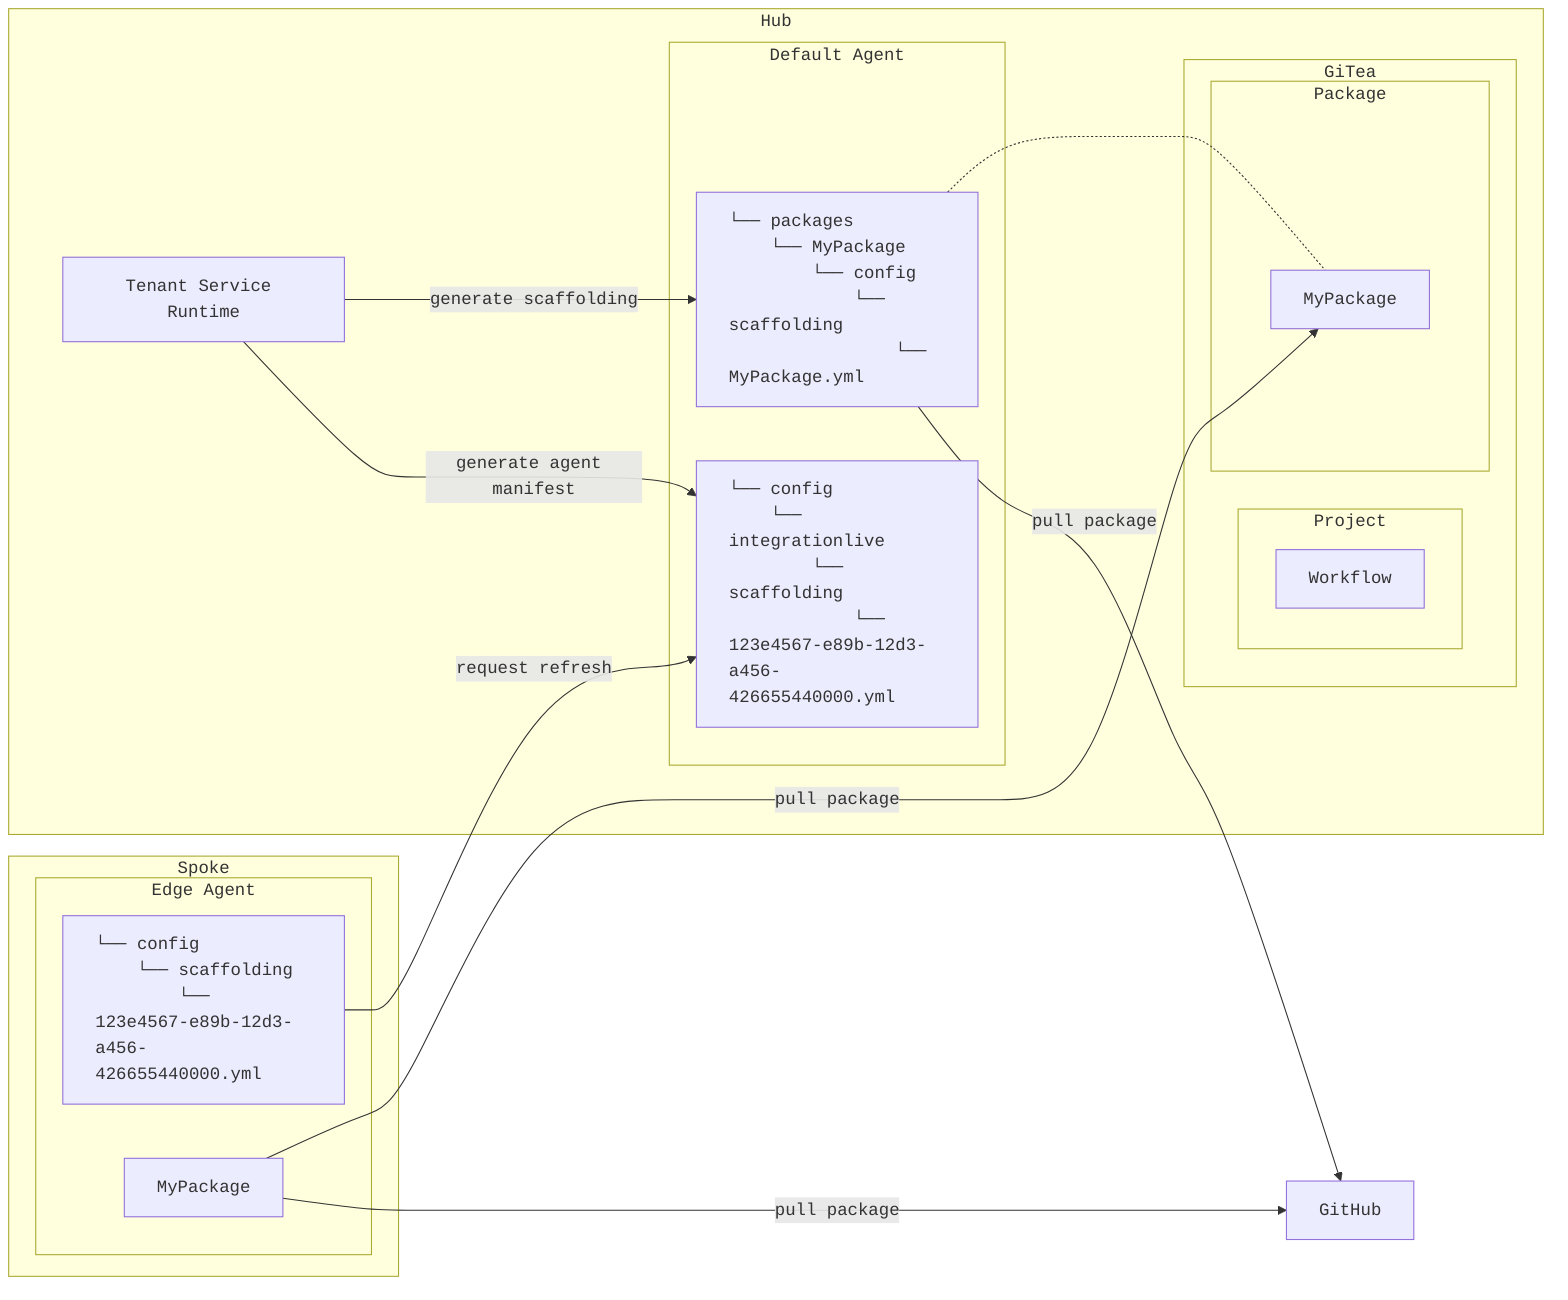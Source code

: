 %%{
init: {
'themeVariables': {
'fontFamily': 'monospace'
}
}
}%%
flowchart LR
  github[GitHub]
subgraph hub[Hub]
hub.tsr["Tenant Service Runtime"]
subgraph hub.git["GiTea"]
subgraph hub.git.project["Project"]
hub.git.project.wf["Workflow"]
end
subgraph hub.git.pkg["Package"]
hub.git.pkg.my["MyPackage"]
end
end
subgraph hub.svc["Default Agent"]
hub.svc.am["<div style='text-align: left;'>└── config
#8200;#8200;#8200;#8200;└── integrationlive
#8200;#8200;#8200;#8200;#8200;#8200;#8200;#8200;└── scaffolding
#8200;#8200;#8200;#8200;#8200;#8200;#8200;#8200;#8200;#8200;#8200;#8200;└── 123e4567-e89b-12d3-a456-426655440000.yml
</div>"]
hub.svc.pkg["<div style='text-align: left;'>└── packages
#8200;#8200;#8200;#8200;└── MyPackage
#8200;#8200;#8200;#8200;#8200;#8200;#8200;#8200;└── config
#8200;#8200;#8200;#8200;#8200;#8200;#8200;#8200;#8200;#8200;#8200;#8200;└── scaffolding
#8200;#8200;#8200;#8200;#8200;#8200;#8200;#8200;#8200;#8200;#8200;#8200;#8200;#8200;#8200;#8200;└── MyPackage.yml
</div>"]
end
end
subgraph spoke [Spoke]
subgraph spoke.svc["Edge Agent"]
spoke.svc.am["<div style='text-align: left;'>└── config
#8200;#8200;#8200;#8200;└── scaffolding
#8200;#8200;#8200;#8200;#8200;#8200;#8200;#8200;└── 123e4567-e89b-12d3-a456-426655440000.yml
</div>"]
spoke.svc.pkg["MyPackage"]
end
end
hub.tsr -- generate scaffolding --> hub.svc.pkg
hub.tsr -- generate agent manifest --> hub.svc.am
hub.svc.pkg -.- hub.git.pkg.my
hub.svc.pkg -- pull package --> github
spoke.svc.am -- request refresh --> hub.svc.am
spoke.svc.pkg -- pull package --> hub.git.pkg.my
spoke.svc.pkg -- pull package --> github
